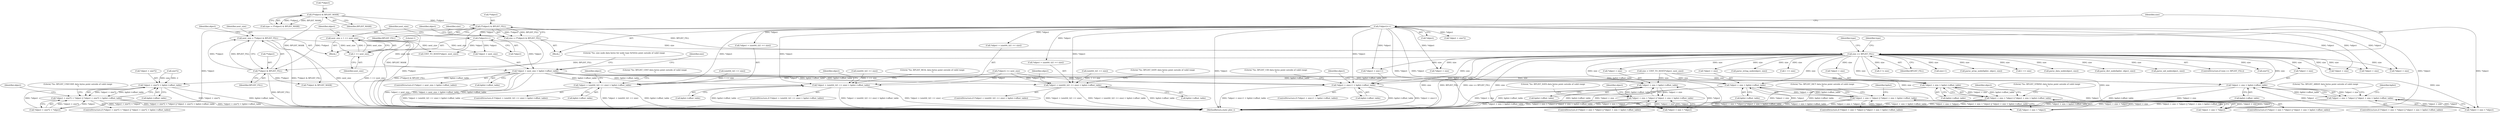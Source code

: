 digraph "0_libplist_32ee5213fe64f1e10ec76c1ee861ee6f233120dd@pointer" {
"1000187" [label="(Call,*object + next_size > bplist->offset_table)"];
"1000178" [label="(Call,(*object)++)"];
"1000131" [label="(Call,(*object)++)"];
"1000181" [label="(Call,next_size = 1 << next_size)"];
"1000183" [label="(Call,1 << next_size)"];
"1000150" [label="(Call,next_size = **object & BPLIST_FILL)"];
"1000152" [label="(Call,**object & BPLIST_FILL)"];
"1000126" [label="(Call,(**object) & BPLIST_FILL)"];
"1000119" [label="(Call,(**object) & BPLIST_MASK)"];
"1000135" [label="(Call,size == BPLIST_FILL)"];
"1000124" [label="(Call,size = (**object) & BPLIST_FILL)"];
"1000278" [label="(Call,*object + (uint64_t)(1 << size) > bplist->offset_table)"];
"1000302" [label="(Call,*object + (uint64_t)(1 << size) > bplist->offset_table)"];
"1000336" [label="(Call,*object + (uint64_t)(1 << size) > bplist->offset_table)"];
"1000368" [label="(Call,*object + size > bplist->offset_table)"];
"1000360" [label="(Call,*object + size < *object || *object + size > bplist->offset_table)"];
"1000396" [label="(Call,*object + size > bplist->offset_table)"];
"1000388" [label="(Call,*object + size < *object || *object + size > bplist->offset_table)"];
"1000438" [label="(Call,*object + size*2 > bplist->offset_table)"];
"1000428" [label="(Call,*object + size*2 < *object || *object + size*2 > bplist->offset_table)"];
"1000469" [label="(Call,*object + size > bplist->offset_table)"];
"1000461" [label="(Call,*object + size < *object || *object + size > bplist->offset_table)"];
"1000490" [label="(Call,*object + size+1 > bplist->offset_table)"];
"1000520" [label="(Call,*object + size > bplist->offset_table)"];
"1000512" [label="(Call,*object + size < *object || *object + size > bplist->offset_table)"];
"1000292" [label="(Literal,\"%s: BPLIST_UINT data bytes point outside of valid range\n\")"];
"1000182" [label="(Identifier,next_size)"];
"1000326" [label="(Call,3 != size)"];
"1000445" [label="(Call,bplist->offset_table)"];
"1000462" [label="(Call,*object + size < *object)"];
"1000311" [label="(Call,bplist->offset_table)"];
"1000362" [label="(Call,*object + size)"];
"1000186" [label="(ControlStructure,if (*object + next_size > bplist->offset_table))"];
"1000151" [label="(Identifier,next_size)"];
"1000137" [label="(Identifier,BPLIST_FILL)"];
"1000530" [label="(Literal,\"%s: BPLIST_DICT data bytes point outside of valid range\n\")"];
"1000373" [label="(Call,bplist->offset_table)"];
"1000301" [label="(ControlStructure,if (*object + (uint64_t)(1 << size) > bplist->offset_table))"];
"1000117" [label="(Call,type = (**object) & BPLIST_MASK)"];
"1000277" [label="(ControlStructure,if (*object + (uint64_t)(1 << size) > bplist->offset_table))"];
"1000156" [label="(Identifier,BPLIST_FILL)"];
"1000479" [label="(Literal,\"%s: BPLIST_ARRAY data bytes point outside of valid range\n\")"];
"1000494" [label="(Call,size+1)"];
"1000390" [label="(Call,*object + size)"];
"1000548" [label="(MethodReturn,static plist_t)"];
"1000460" [label="(ControlStructure,if (*object + size < *object || *object + size > bplist->offset_table))"];
"1000124" [label="(Call,size = (**object) & BPLIST_FILL)"];
"1000511" [label="(ControlStructure,if (*object + size < *object || *object + size > bplist->offset_table))"];
"1000178" [label="(Call,(*object)++)"];
"1000461" [label="(Call,*object + size < *object || *object + size > bplist->offset_table)"];
"1000162" [label="(Identifier,object)"];
"1000470" [label="(Call,*object + size)"];
"1000514" [label="(Call,*object + size)"];
"1000179" [label="(Call,*object)"];
"1000306" [label="(Call,(uint64_t)(1 << size))"];
"1000463" [label="(Call,*object + size)"];
"1000132" [label="(Call,*object)"];
"1000356" [label="(Identifier,object)"];
"1000484" [label="(Call,parse_array_node(bplist, object, size))"];
"1000123" [label="(Identifier,BPLIST_MASK)"];
"1000456" [label="(Identifier,object)"];
"1000512" [label="(Call,*object + size < *object || *object + size > bplist->offset_table)"];
"1000126" [label="(Call,(**object) & BPLIST_FILL)"];
"1000287" [label="(Call,bplist->offset_table)"];
"1000401" [label="(Call,bplist->offset_table)"];
"1000335" [label="(ControlStructure,if (*object + (uint64_t)(1 << size) > bplist->offset_table))"];
"1000513" [label="(Call,*object + size < *object)"];
"1000520" [label="(Call,*object + size > bplist->offset_table)"];
"1000120" [label="(Call,**object)"];
"1000340" [label="(Call,(uint64_t)(1 << size))"];
"1000406" [label="(Literal,\"%s: BPLIST_STRING data bytes point outside of valid range\n\")"];
"1000119" [label="(Call,(**object) & BPLIST_MASK)"];
"1000136" [label="(Identifier,size)"];
"1000216" [label="(Identifier,type)"];
"1000308" [label="(Call,1 << size)"];
"1000489" [label="(ControlStructure,if (*object + size+1 > bplist->offset_table))"];
"1000428" [label="(Call,*object + size*2 < *object || *object + size*2 > bplist->offset_table)"];
"1000383" [label="(Call,parse_data_node(object, size))"];
"1000438" [label="(Call,*object + size*2 > bplist->offset_table)"];
"1000192" [label="(Call,bplist->offset_table)"];
"1000361" [label="(Call,*object + size < *object)"];
"1000378" [label="(Literal,\"%s: BPLIST_DATA data bytes point outside of valid range\n\")"];
"1000521" [label="(Call,*object + size)"];
"1000279" [label="(Call,*object + (uint64_t)(1 << size))"];
"1000387" [label="(ControlStructure,if (*object + size < *object || *object + size > bplist->offset_table))"];
"1000497" [label="(Call,bplist->offset_table)"];
"1000490" [label="(Call,*object + size+1 > bplist->offset_table)"];
"1000427" [label="(ControlStructure,if (*object + size*2 < *object || *object + size*2 > bplist->offset_table))"];
"1000491" [label="(Call,*object + size+1)"];
"1000345" [label="(Call,bplist->offset_table)"];
"1000130" [label="(Identifier,BPLIST_FILL)"];
"1000360" [label="(Call,*object + size < *object || *object + size > bplist->offset_table)"];
"1000303" [label="(Call,*object + (uint64_t)(1 << size))"];
"1000204" [label="(Call,UINT_TO_HOST(*object, next_size))"];
"1000485" [label="(Identifier,bplist)"];
"1000535" [label="(Call,parse_dict_node(bplist, object, size))"];
"1000190" [label="(Identifier,object)"];
"1000359" [label="(ControlStructure,if (*object + size < *object || *object + size > bplist->offset_table))"];
"1000474" [label="(Call,bplist->offset_table)"];
"1000337" [label="(Call,*object + (uint64_t)(1 << size))"];
"1000536" [label="(Identifier,bplist)"];
"1000148" [label="(Block,)"];
"1000183" [label="(Call,1 << next_size)"];
"1000153" [label="(Call,**object)"];
"1000133" [label="(Identifier,object)"];
"1000131" [label="(Call,(*object)++)"];
"1000127" [label="(Call,**object)"];
"1000103" [label="(Block,)"];
"1000282" [label="(Call,(uint64_t)(1 << size))"];
"1000507" [label="(Call,parse_uid_node(object, size))"];
"1000525" [label="(Call,bplist->offset_table)"];
"1000368" [label="(Call,*object + size > bplist->offset_table)"];
"1000134" [label="(ControlStructure,if (size == BPLIST_FILL))"];
"1000152" [label="(Call,**object & BPLIST_FILL)"];
"1000417" [label="(Call,size*2)"];
"1000150" [label="(Call,next_size = **object & BPLIST_FILL)"];
"1000336" [label="(Call,*object + (uint64_t)(1 << size) > bplist->offset_table)"];
"1000208" [label="(Call,(*object) += next_size)"];
"1000389" [label="(Call,*object + size < *object)"];
"1000384" [label="(Identifier,object)"];
"1000369" [label="(Call,*object + size)"];
"1000278" [label="(Call,*object + (uint64_t)(1 << size) > bplist->offset_table)"];
"1000439" [label="(Call,*object + size*2)"];
"1000197" [label="(Literal,\"%s: size node data bytes for node type 0x%02x point outside of valid range\n\")"];
"1000388" [label="(Call,*object + size < *object || *object + size > bplist->offset_table)"];
"1000188" [label="(Call,*object + next_size)"];
"1000316" [label="(Literal,\"%s: BPLIST_REAL data bytes point outside of valid range\n\")"];
"1000411" [label="(Call,parse_string_node(object, size))"];
"1000284" [label="(Call,1 << size)"];
"1000502" [label="(Literal,\"%s: BPLIST_UID data bytes point outside of valid range\n\")"];
"1000140" [label="(Identifier,type)"];
"1000184" [label="(Literal,1)"];
"1000135" [label="(Call,size == BPLIST_FILL)"];
"1000203" [label="(Identifier,size)"];
"1000298" [label="(Identifier,object)"];
"1000396" [label="(Call,*object + size > bplist->offset_table)"];
"1000508" [label="(Identifier,object)"];
"1000159" [label="(Call,**object & BPLIST_MASK)"];
"1000187" [label="(Call,*object + next_size > bplist->offset_table)"];
"1000125" [label="(Identifier,size)"];
"1000429" [label="(Call,*object + size*2 < *object)"];
"1000322" [label="(Identifier,object)"];
"1000397" [label="(Call,*object + size)"];
"1000202" [label="(Call,size = UINT_TO_HOST(*object, next_size))"];
"1000350" [label="(Literal,\"%s: BPLIST_DATE data bytes point outside of valid range\n\")"];
"1000450" [label="(Literal,\"%s: BPLIST_UNICODE data bytes point outside of valid range\n\")"];
"1000430" [label="(Call,*object + size*2)"];
"1000412" [label="(Identifier,object)"];
"1000469" [label="(Call,*object + size > bplist->offset_table)"];
"1000442" [label="(Call,size*2)"];
"1000185" [label="(Identifier,next_size)"];
"1000302" [label="(Call,*object + (uint64_t)(1 << size) > bplist->offset_table)"];
"1000181" [label="(Call,next_size = 1 << next_size)"];
"1000187" -> "1000186"  [label="AST: "];
"1000187" -> "1000192"  [label="CFG: "];
"1000188" -> "1000187"  [label="AST: "];
"1000192" -> "1000187"  [label="AST: "];
"1000197" -> "1000187"  [label="CFG: "];
"1000203" -> "1000187"  [label="CFG: "];
"1000187" -> "1000548"  [label="DDG: *object + next_size"];
"1000187" -> "1000548"  [label="DDG: *object + next_size > bplist->offset_table"];
"1000187" -> "1000548"  [label="DDG: bplist->offset_table"];
"1000178" -> "1000187"  [label="DDG: *object"];
"1000181" -> "1000187"  [label="DDG: next_size"];
"1000187" -> "1000278"  [label="DDG: bplist->offset_table"];
"1000187" -> "1000302"  [label="DDG: bplist->offset_table"];
"1000187" -> "1000336"  [label="DDG: bplist->offset_table"];
"1000187" -> "1000368"  [label="DDG: bplist->offset_table"];
"1000187" -> "1000396"  [label="DDG: bplist->offset_table"];
"1000187" -> "1000438"  [label="DDG: bplist->offset_table"];
"1000187" -> "1000469"  [label="DDG: bplist->offset_table"];
"1000187" -> "1000490"  [label="DDG: bplist->offset_table"];
"1000187" -> "1000520"  [label="DDG: bplist->offset_table"];
"1000178" -> "1000148"  [label="AST: "];
"1000178" -> "1000179"  [label="CFG: "];
"1000179" -> "1000178"  [label="AST: "];
"1000182" -> "1000178"  [label="CFG: "];
"1000131" -> "1000178"  [label="DDG: *object"];
"1000178" -> "1000188"  [label="DDG: *object"];
"1000178" -> "1000204"  [label="DDG: *object"];
"1000131" -> "1000103"  [label="AST: "];
"1000131" -> "1000132"  [label="CFG: "];
"1000132" -> "1000131"  [label="AST: "];
"1000136" -> "1000131"  [label="CFG: "];
"1000131" -> "1000548"  [label="DDG: *object"];
"1000131" -> "1000278"  [label="DDG: *object"];
"1000131" -> "1000279"  [label="DDG: *object"];
"1000131" -> "1000302"  [label="DDG: *object"];
"1000131" -> "1000303"  [label="DDG: *object"];
"1000131" -> "1000336"  [label="DDG: *object"];
"1000131" -> "1000337"  [label="DDG: *object"];
"1000131" -> "1000361"  [label="DDG: *object"];
"1000131" -> "1000362"  [label="DDG: *object"];
"1000131" -> "1000389"  [label="DDG: *object"];
"1000131" -> "1000390"  [label="DDG: *object"];
"1000131" -> "1000429"  [label="DDG: *object"];
"1000131" -> "1000430"  [label="DDG: *object"];
"1000131" -> "1000462"  [label="DDG: *object"];
"1000131" -> "1000463"  [label="DDG: *object"];
"1000131" -> "1000490"  [label="DDG: *object"];
"1000131" -> "1000491"  [label="DDG: *object"];
"1000131" -> "1000513"  [label="DDG: *object"];
"1000131" -> "1000514"  [label="DDG: *object"];
"1000181" -> "1000148"  [label="AST: "];
"1000181" -> "1000183"  [label="CFG: "];
"1000182" -> "1000181"  [label="AST: "];
"1000183" -> "1000181"  [label="AST: "];
"1000190" -> "1000181"  [label="CFG: "];
"1000181" -> "1000548"  [label="DDG: 1 << next_size"];
"1000183" -> "1000181"  [label="DDG: 1"];
"1000183" -> "1000181"  [label="DDG: next_size"];
"1000181" -> "1000188"  [label="DDG: next_size"];
"1000181" -> "1000204"  [label="DDG: next_size"];
"1000183" -> "1000185"  [label="CFG: "];
"1000184" -> "1000183"  [label="AST: "];
"1000185" -> "1000183"  [label="AST: "];
"1000150" -> "1000183"  [label="DDG: next_size"];
"1000150" -> "1000148"  [label="AST: "];
"1000150" -> "1000152"  [label="CFG: "];
"1000151" -> "1000150"  [label="AST: "];
"1000152" -> "1000150"  [label="AST: "];
"1000162" -> "1000150"  [label="CFG: "];
"1000150" -> "1000548"  [label="DDG: next_size"];
"1000150" -> "1000548"  [label="DDG: **object & BPLIST_FILL"];
"1000152" -> "1000150"  [label="DDG: **object"];
"1000152" -> "1000150"  [label="DDG: BPLIST_FILL"];
"1000152" -> "1000156"  [label="CFG: "];
"1000153" -> "1000152"  [label="AST: "];
"1000156" -> "1000152"  [label="AST: "];
"1000152" -> "1000548"  [label="DDG: BPLIST_FILL"];
"1000126" -> "1000152"  [label="DDG: **object"];
"1000135" -> "1000152"  [label="DDG: BPLIST_FILL"];
"1000152" -> "1000159"  [label="DDG: **object"];
"1000126" -> "1000124"  [label="AST: "];
"1000126" -> "1000130"  [label="CFG: "];
"1000127" -> "1000126"  [label="AST: "];
"1000130" -> "1000126"  [label="AST: "];
"1000124" -> "1000126"  [label="CFG: "];
"1000126" -> "1000548"  [label="DDG: **object"];
"1000126" -> "1000124"  [label="DDG: **object"];
"1000126" -> "1000124"  [label="DDG: BPLIST_FILL"];
"1000119" -> "1000126"  [label="DDG: **object"];
"1000126" -> "1000135"  [label="DDG: BPLIST_FILL"];
"1000119" -> "1000117"  [label="AST: "];
"1000119" -> "1000123"  [label="CFG: "];
"1000120" -> "1000119"  [label="AST: "];
"1000123" -> "1000119"  [label="AST: "];
"1000117" -> "1000119"  [label="CFG: "];
"1000119" -> "1000548"  [label="DDG: BPLIST_MASK"];
"1000119" -> "1000117"  [label="DDG: **object"];
"1000119" -> "1000117"  [label="DDG: BPLIST_MASK"];
"1000119" -> "1000159"  [label="DDG: BPLIST_MASK"];
"1000135" -> "1000134"  [label="AST: "];
"1000135" -> "1000137"  [label="CFG: "];
"1000136" -> "1000135"  [label="AST: "];
"1000137" -> "1000135"  [label="AST: "];
"1000140" -> "1000135"  [label="CFG: "];
"1000216" -> "1000135"  [label="CFG: "];
"1000135" -> "1000548"  [label="DDG: size == BPLIST_FILL"];
"1000135" -> "1000548"  [label="DDG: size"];
"1000135" -> "1000548"  [label="DDG: BPLIST_FILL"];
"1000124" -> "1000135"  [label="DDG: size"];
"1000135" -> "1000284"  [label="DDG: size"];
"1000135" -> "1000308"  [label="DDG: size"];
"1000135" -> "1000326"  [label="DDG: size"];
"1000135" -> "1000361"  [label="DDG: size"];
"1000135" -> "1000362"  [label="DDG: size"];
"1000135" -> "1000368"  [label="DDG: size"];
"1000135" -> "1000369"  [label="DDG: size"];
"1000135" -> "1000383"  [label="DDG: size"];
"1000135" -> "1000389"  [label="DDG: size"];
"1000135" -> "1000390"  [label="DDG: size"];
"1000135" -> "1000396"  [label="DDG: size"];
"1000135" -> "1000397"  [label="DDG: size"];
"1000135" -> "1000411"  [label="DDG: size"];
"1000135" -> "1000417"  [label="DDG: size"];
"1000135" -> "1000462"  [label="DDG: size"];
"1000135" -> "1000463"  [label="DDG: size"];
"1000135" -> "1000469"  [label="DDG: size"];
"1000135" -> "1000470"  [label="DDG: size"];
"1000135" -> "1000484"  [label="DDG: size"];
"1000135" -> "1000490"  [label="DDG: size"];
"1000135" -> "1000491"  [label="DDG: size"];
"1000135" -> "1000494"  [label="DDG: size"];
"1000135" -> "1000507"  [label="DDG: size"];
"1000135" -> "1000513"  [label="DDG: size"];
"1000135" -> "1000514"  [label="DDG: size"];
"1000135" -> "1000520"  [label="DDG: size"];
"1000135" -> "1000521"  [label="DDG: size"];
"1000135" -> "1000535"  [label="DDG: size"];
"1000124" -> "1000103"  [label="AST: "];
"1000125" -> "1000124"  [label="AST: "];
"1000133" -> "1000124"  [label="CFG: "];
"1000124" -> "1000548"  [label="DDG: (**object) & BPLIST_FILL"];
"1000278" -> "1000277"  [label="AST: "];
"1000278" -> "1000287"  [label="CFG: "];
"1000279" -> "1000278"  [label="AST: "];
"1000287" -> "1000278"  [label="AST: "];
"1000292" -> "1000278"  [label="CFG: "];
"1000298" -> "1000278"  [label="CFG: "];
"1000278" -> "1000548"  [label="DDG: bplist->offset_table"];
"1000278" -> "1000548"  [label="DDG: *object + (uint64_t)(1 << size) > bplist->offset_table"];
"1000278" -> "1000548"  [label="DDG: *object + (uint64_t)(1 << size)"];
"1000208" -> "1000278"  [label="DDG: *object"];
"1000282" -> "1000278"  [label="DDG: 1 << size"];
"1000302" -> "1000301"  [label="AST: "];
"1000302" -> "1000311"  [label="CFG: "];
"1000303" -> "1000302"  [label="AST: "];
"1000311" -> "1000302"  [label="AST: "];
"1000316" -> "1000302"  [label="CFG: "];
"1000322" -> "1000302"  [label="CFG: "];
"1000302" -> "1000548"  [label="DDG: *object + (uint64_t)(1 << size)"];
"1000302" -> "1000548"  [label="DDG: bplist->offset_table"];
"1000302" -> "1000548"  [label="DDG: *object + (uint64_t)(1 << size) > bplist->offset_table"];
"1000208" -> "1000302"  [label="DDG: *object"];
"1000306" -> "1000302"  [label="DDG: 1 << size"];
"1000336" -> "1000335"  [label="AST: "];
"1000336" -> "1000345"  [label="CFG: "];
"1000337" -> "1000336"  [label="AST: "];
"1000345" -> "1000336"  [label="AST: "];
"1000350" -> "1000336"  [label="CFG: "];
"1000356" -> "1000336"  [label="CFG: "];
"1000336" -> "1000548"  [label="DDG: *object + (uint64_t)(1 << size) > bplist->offset_table"];
"1000336" -> "1000548"  [label="DDG: bplist->offset_table"];
"1000336" -> "1000548"  [label="DDG: *object + (uint64_t)(1 << size)"];
"1000208" -> "1000336"  [label="DDG: *object"];
"1000340" -> "1000336"  [label="DDG: 1 << size"];
"1000368" -> "1000360"  [label="AST: "];
"1000368" -> "1000373"  [label="CFG: "];
"1000369" -> "1000368"  [label="AST: "];
"1000373" -> "1000368"  [label="AST: "];
"1000360" -> "1000368"  [label="CFG: "];
"1000368" -> "1000548"  [label="DDG: *object + size"];
"1000368" -> "1000548"  [label="DDG: bplist->offset_table"];
"1000368" -> "1000360"  [label="DDG: *object + size"];
"1000368" -> "1000360"  [label="DDG: bplist->offset_table"];
"1000361" -> "1000368"  [label="DDG: *object"];
"1000202" -> "1000368"  [label="DDG: size"];
"1000360" -> "1000359"  [label="AST: "];
"1000360" -> "1000361"  [label="CFG: "];
"1000361" -> "1000360"  [label="AST: "];
"1000378" -> "1000360"  [label="CFG: "];
"1000384" -> "1000360"  [label="CFG: "];
"1000360" -> "1000548"  [label="DDG: *object + size < *object"];
"1000360" -> "1000548"  [label="DDG: *object + size > bplist->offset_table"];
"1000360" -> "1000548"  [label="DDG: *object + size < *object || *object + size > bplist->offset_table"];
"1000361" -> "1000360"  [label="DDG: *object + size"];
"1000361" -> "1000360"  [label="DDG: *object"];
"1000396" -> "1000388"  [label="AST: "];
"1000396" -> "1000401"  [label="CFG: "];
"1000397" -> "1000396"  [label="AST: "];
"1000401" -> "1000396"  [label="AST: "];
"1000388" -> "1000396"  [label="CFG: "];
"1000396" -> "1000548"  [label="DDG: *object + size"];
"1000396" -> "1000548"  [label="DDG: bplist->offset_table"];
"1000396" -> "1000388"  [label="DDG: *object + size"];
"1000396" -> "1000388"  [label="DDG: bplist->offset_table"];
"1000389" -> "1000396"  [label="DDG: *object"];
"1000202" -> "1000396"  [label="DDG: size"];
"1000388" -> "1000387"  [label="AST: "];
"1000388" -> "1000389"  [label="CFG: "];
"1000389" -> "1000388"  [label="AST: "];
"1000406" -> "1000388"  [label="CFG: "];
"1000412" -> "1000388"  [label="CFG: "];
"1000388" -> "1000548"  [label="DDG: *object + size > bplist->offset_table"];
"1000388" -> "1000548"  [label="DDG: *object + size < *object"];
"1000388" -> "1000548"  [label="DDG: *object + size < *object || *object + size > bplist->offset_table"];
"1000389" -> "1000388"  [label="DDG: *object + size"];
"1000389" -> "1000388"  [label="DDG: *object"];
"1000438" -> "1000428"  [label="AST: "];
"1000438" -> "1000445"  [label="CFG: "];
"1000439" -> "1000438"  [label="AST: "];
"1000445" -> "1000438"  [label="AST: "];
"1000428" -> "1000438"  [label="CFG: "];
"1000438" -> "1000548"  [label="DDG: bplist->offset_table"];
"1000438" -> "1000548"  [label="DDG: *object + size*2"];
"1000438" -> "1000428"  [label="DDG: *object + size*2"];
"1000438" -> "1000428"  [label="DDG: bplist->offset_table"];
"1000429" -> "1000438"  [label="DDG: *object"];
"1000442" -> "1000438"  [label="DDG: size"];
"1000442" -> "1000438"  [label="DDG: 2"];
"1000428" -> "1000427"  [label="AST: "];
"1000428" -> "1000429"  [label="CFG: "];
"1000429" -> "1000428"  [label="AST: "];
"1000450" -> "1000428"  [label="CFG: "];
"1000456" -> "1000428"  [label="CFG: "];
"1000428" -> "1000548"  [label="DDG: *object + size*2 < *object || *object + size*2 > bplist->offset_table"];
"1000428" -> "1000548"  [label="DDG: *object + size*2 > bplist->offset_table"];
"1000428" -> "1000548"  [label="DDG: *object + size*2 < *object"];
"1000429" -> "1000428"  [label="DDG: *object + size*2"];
"1000429" -> "1000428"  [label="DDG: *object"];
"1000469" -> "1000461"  [label="AST: "];
"1000469" -> "1000474"  [label="CFG: "];
"1000470" -> "1000469"  [label="AST: "];
"1000474" -> "1000469"  [label="AST: "];
"1000461" -> "1000469"  [label="CFG: "];
"1000469" -> "1000548"  [label="DDG: bplist->offset_table"];
"1000469" -> "1000548"  [label="DDG: *object + size"];
"1000469" -> "1000461"  [label="DDG: *object + size"];
"1000469" -> "1000461"  [label="DDG: bplist->offset_table"];
"1000462" -> "1000469"  [label="DDG: *object"];
"1000202" -> "1000469"  [label="DDG: size"];
"1000461" -> "1000460"  [label="AST: "];
"1000461" -> "1000462"  [label="CFG: "];
"1000462" -> "1000461"  [label="AST: "];
"1000479" -> "1000461"  [label="CFG: "];
"1000485" -> "1000461"  [label="CFG: "];
"1000461" -> "1000548"  [label="DDG: *object + size < *object || *object + size > bplist->offset_table"];
"1000461" -> "1000548"  [label="DDG: *object + size > bplist->offset_table"];
"1000461" -> "1000548"  [label="DDG: *object + size < *object"];
"1000462" -> "1000461"  [label="DDG: *object + size"];
"1000462" -> "1000461"  [label="DDG: *object"];
"1000490" -> "1000489"  [label="AST: "];
"1000490" -> "1000497"  [label="CFG: "];
"1000491" -> "1000490"  [label="AST: "];
"1000497" -> "1000490"  [label="AST: "];
"1000502" -> "1000490"  [label="CFG: "];
"1000508" -> "1000490"  [label="CFG: "];
"1000490" -> "1000548"  [label="DDG: bplist->offset_table"];
"1000490" -> "1000548"  [label="DDG: *object + size+1"];
"1000490" -> "1000548"  [label="DDG: *object + size+1 > bplist->offset_table"];
"1000208" -> "1000490"  [label="DDG: *object"];
"1000202" -> "1000490"  [label="DDG: size"];
"1000520" -> "1000512"  [label="AST: "];
"1000520" -> "1000525"  [label="CFG: "];
"1000521" -> "1000520"  [label="AST: "];
"1000525" -> "1000520"  [label="AST: "];
"1000512" -> "1000520"  [label="CFG: "];
"1000520" -> "1000548"  [label="DDG: bplist->offset_table"];
"1000520" -> "1000548"  [label="DDG: *object + size"];
"1000520" -> "1000512"  [label="DDG: *object + size"];
"1000520" -> "1000512"  [label="DDG: bplist->offset_table"];
"1000513" -> "1000520"  [label="DDG: *object"];
"1000202" -> "1000520"  [label="DDG: size"];
"1000512" -> "1000511"  [label="AST: "];
"1000512" -> "1000513"  [label="CFG: "];
"1000513" -> "1000512"  [label="AST: "];
"1000530" -> "1000512"  [label="CFG: "];
"1000536" -> "1000512"  [label="CFG: "];
"1000512" -> "1000548"  [label="DDG: *object + size > bplist->offset_table"];
"1000512" -> "1000548"  [label="DDG: *object + size < *object"];
"1000512" -> "1000548"  [label="DDG: *object + size < *object || *object + size > bplist->offset_table"];
"1000513" -> "1000512"  [label="DDG: *object + size"];
"1000513" -> "1000512"  [label="DDG: *object"];
}

